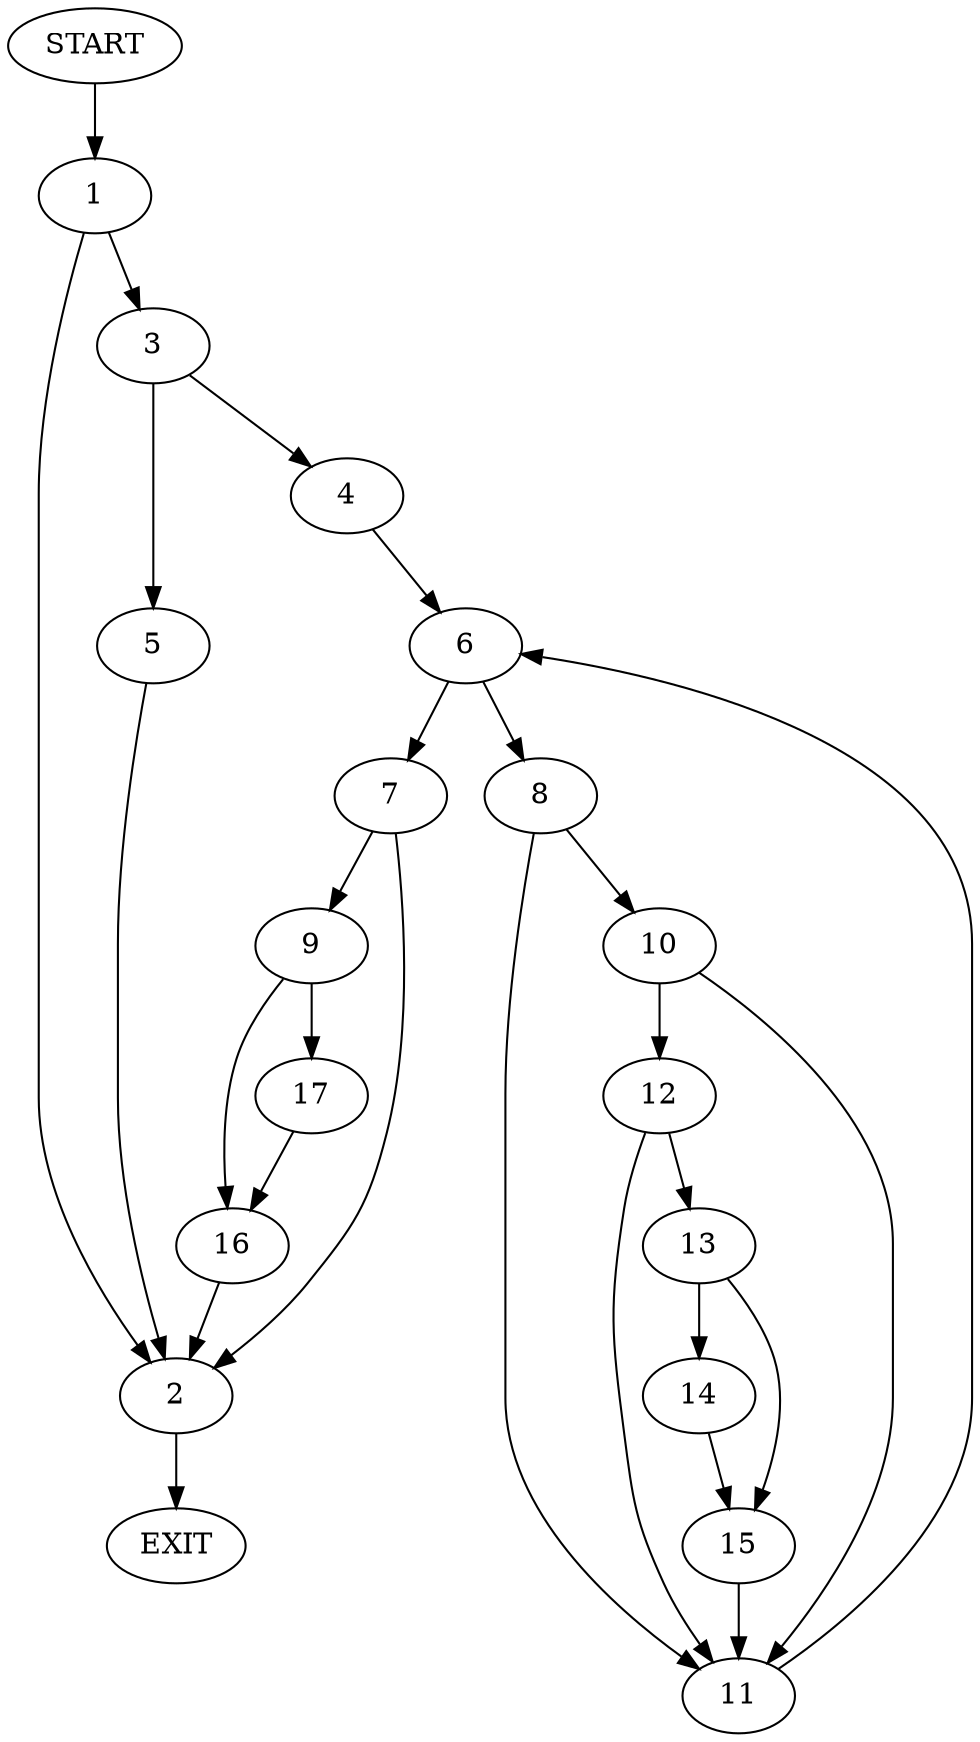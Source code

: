 digraph {
0 [label="START"]
18 [label="EXIT"]
0 -> 1
1 -> 2
1 -> 3
3 -> 4
3 -> 5
2 -> 18
5 -> 2
4 -> 6
6 -> 7
6 -> 8
7 -> 9
7 -> 2
8 -> 10
8 -> 11
11 -> 6
10 -> 12
10 -> 11
12 -> 11
12 -> 13
13 -> 14
13 -> 15
15 -> 11
14 -> 15
9 -> 16
9 -> 17
17 -> 16
16 -> 2
}
